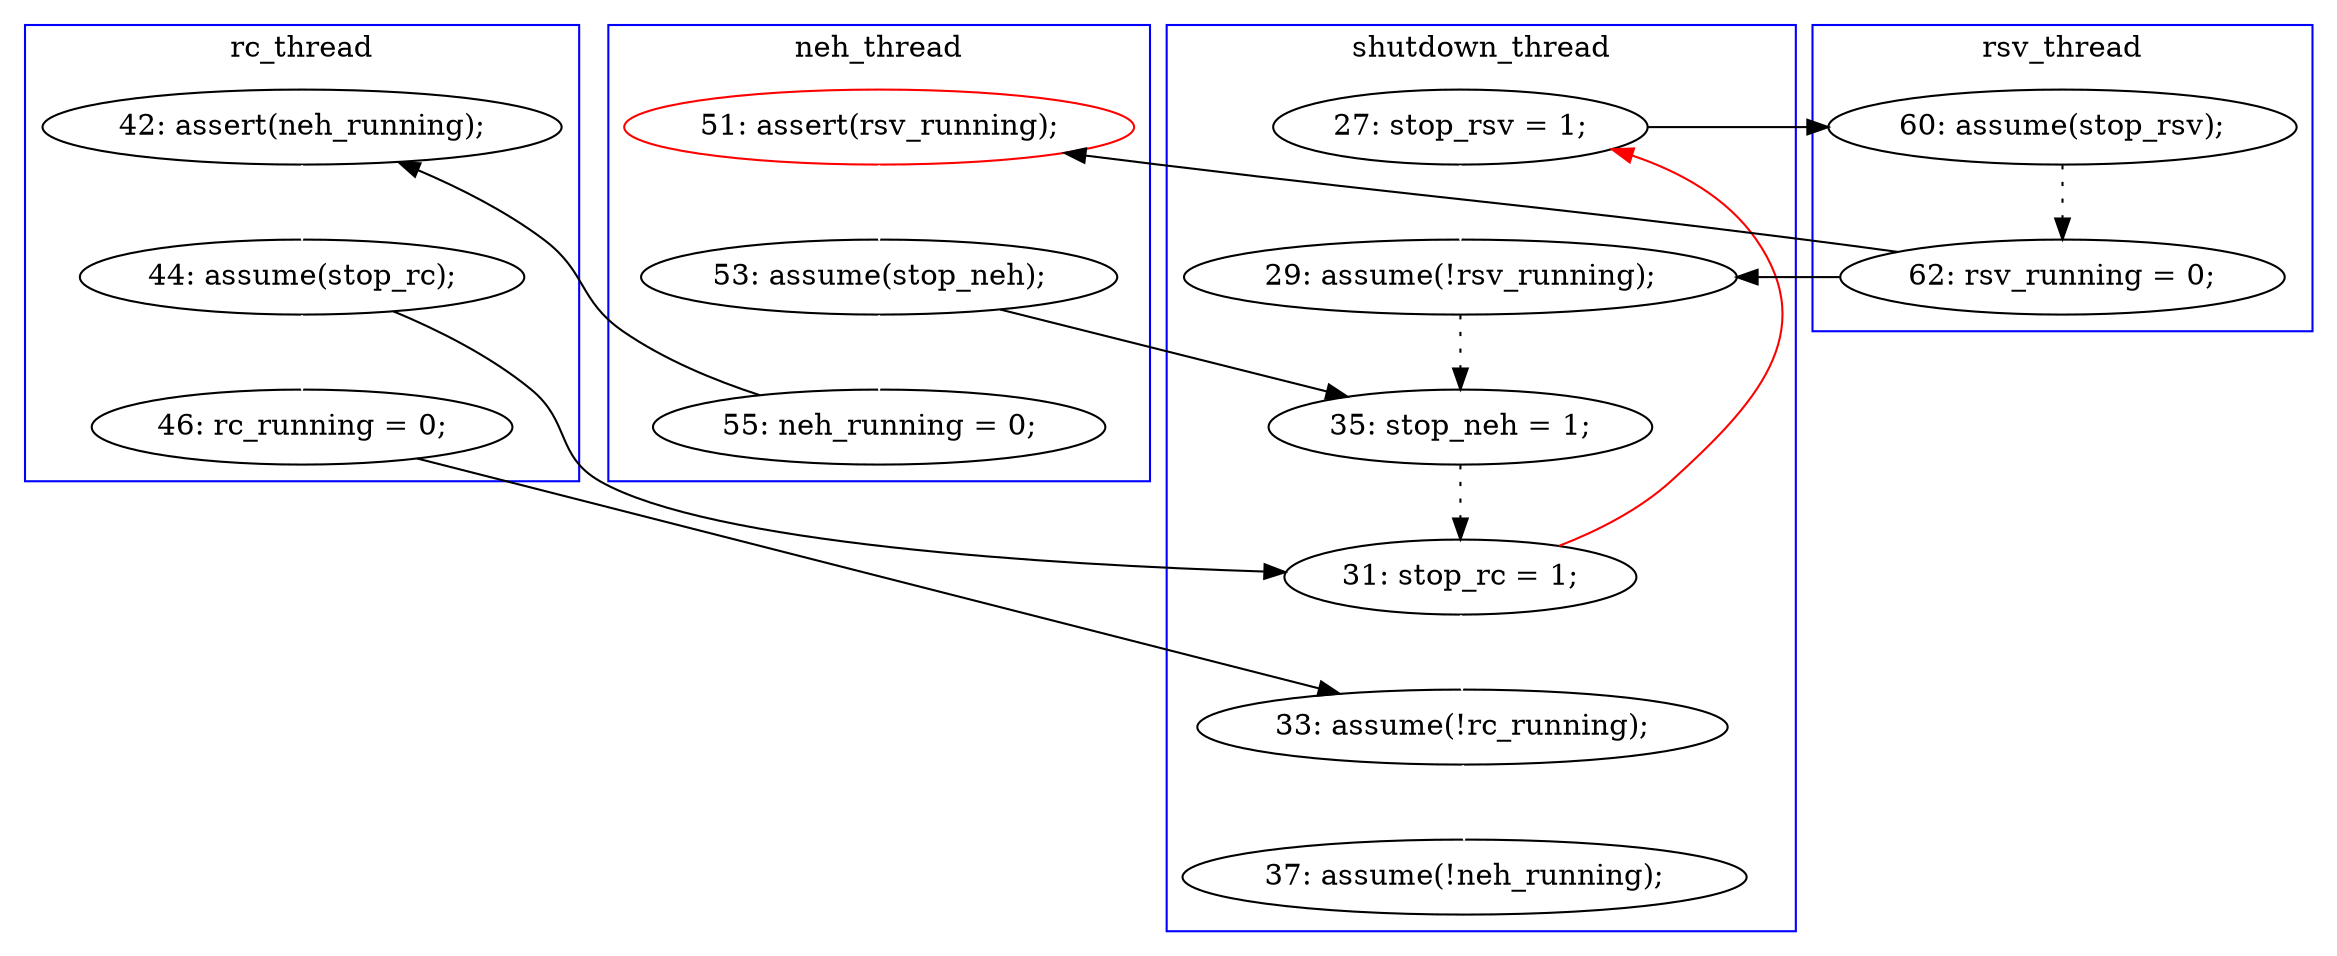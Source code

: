 digraph Counterexample {
	22 -> 23 [color = black, style = solid, constraint = false]
	15 -> 29 [color = white, style = solid]
	20 -> 22 [color = white, style = solid]
	15 -> 17 [color = black, style = solid, constraint = false]
	32 -> 15 [color = red, style = solid, constraint = false]
	25 -> 32 [color = black, style = solid, constraint = false]
	19 -> 20 [color = white, style = solid]
	23 -> 25 [color = white, style = solid]
	32 -> 33 [color = white, style = solid]
	17 -> 18 [color = black, style = dotted]
	30 -> 32 [color = black, style = dotted]
	25 -> 26 [color = white, style = solid]
	18 -> 29 [color = black, style = solid, constraint = false]
	18 -> 19 [color = black, style = solid, constraint = false]
	20 -> 30 [color = black, style = solid, constraint = false]
	33 -> 34 [color = white, style = solid]
	26 -> 33 [color = black, style = solid, constraint = false]
	29 -> 30 [color = black, style = dotted]
	subgraph cluster3 {
		label = neh_thread
		color = blue
		19  [label = "51: assert(rsv_running);", color = red]
		20  [label = "53: assume(stop_neh);"]
		22  [label = "55: neh_running = 0;"]
	}
	subgraph cluster2 {
		label = rc_thread
		color = blue
		23  [label = "42: assert(neh_running);"]
		26  [label = "46: rc_running = 0;"]
		25  [label = "44: assume(stop_rc);"]
	}
	subgraph cluster4 {
		label = rsv_thread
		color = blue
		18  [label = "62: rsv_running = 0;"]
		17  [label = "60: assume(stop_rsv);"]
	}
	subgraph cluster1 {
		label = shutdown_thread
		color = blue
		32  [label = "31: stop_rc = 1;"]
		33  [label = "33: assume(!rc_running);"]
		29  [label = "29: assume(!rsv_running);"]
		30  [label = "35: stop_neh = 1;"]
		15  [label = "27: stop_rsv = 1;"]
		34  [label = "37: assume(!neh_running);"]
	}
}